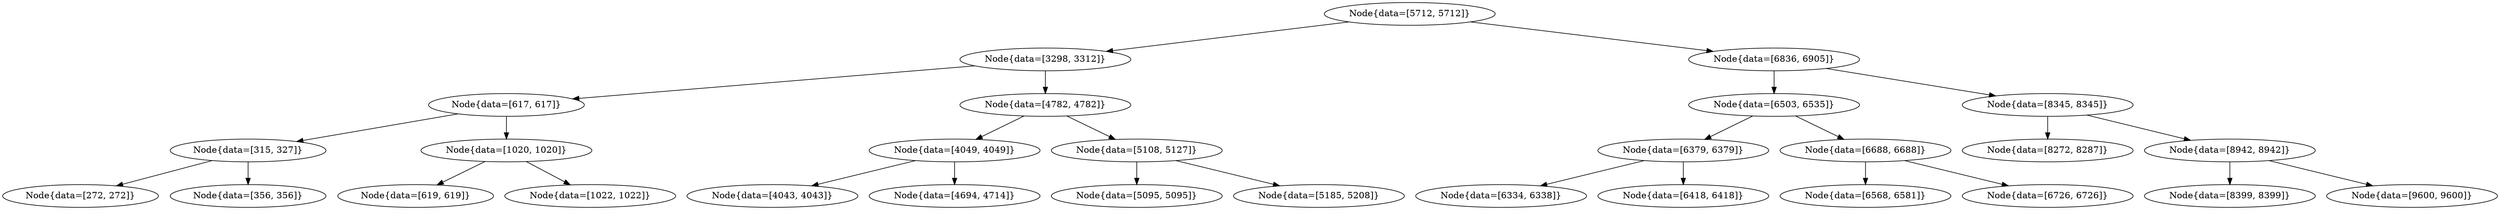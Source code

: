 digraph G{
1323468230 [label="Node{data=[5712, 5712]}"]
1323468230 -> 1645995473
1645995473 [label="Node{data=[3298, 3312]}"]
1645995473 -> 1463801669
1463801669 [label="Node{data=[617, 617]}"]
1463801669 -> 355629945
355629945 [label="Node{data=[315, 327]}"]
355629945 -> 1327763628
1327763628 [label="Node{data=[272, 272]}"]
355629945 -> 1915503092
1915503092 [label="Node{data=[356, 356]}"]
1463801669 -> 1535128843
1535128843 [label="Node{data=[1020, 1020]}"]
1535128843 -> 1567581361
1567581361 [label="Node{data=[619, 619]}"]
1535128843 -> 849460928
849460928 [label="Node{data=[1022, 1022]}"]
1645995473 -> 580024961
580024961 [label="Node{data=[4782, 4782]}"]
580024961 -> 2027961269
2027961269 [label="Node{data=[4049, 4049]}"]
2027961269 -> 1586270964
1586270964 [label="Node{data=[4043, 4043]}"]
2027961269 -> 1642360923
1642360923 [label="Node{data=[4694, 4714]}"]
580024961 -> 1343441044
1343441044 [label="Node{data=[5108, 5127]}"]
1343441044 -> 693632176
693632176 [label="Node{data=[5095, 5095]}"]
1343441044 -> 326549596
326549596 [label="Node{data=[5185, 5208]}"]
1323468230 -> 1364335809
1364335809 [label="Node{data=[6836, 6905]}"]
1364335809 -> 458209687
458209687 [label="Node{data=[6503, 6535]}"]
458209687 -> 233530418
233530418 [label="Node{data=[6379, 6379]}"]
233530418 -> 683287027
683287027 [label="Node{data=[6334, 6338]}"]
233530418 -> 1766822961
1766822961 [label="Node{data=[6418, 6418]}"]
458209687 -> 254413710
254413710 [label="Node{data=[6688, 6688]}"]
254413710 -> 1496724653
1496724653 [label="Node{data=[6568, 6581]}"]
254413710 -> 553264065
553264065 [label="Node{data=[6726, 6726]}"]
1364335809 -> 897697267
897697267 [label="Node{data=[8345, 8345]}"]
897697267 -> 1789447862
1789447862 [label="Node{data=[8272, 8287]}"]
897697267 -> 38997010
38997010 [label="Node{data=[8942, 8942]}"]
38997010 -> 1942406066
1942406066 [label="Node{data=[8399, 8399]}"]
38997010 -> 1213415012
1213415012 [label="Node{data=[9600, 9600]}"]
}